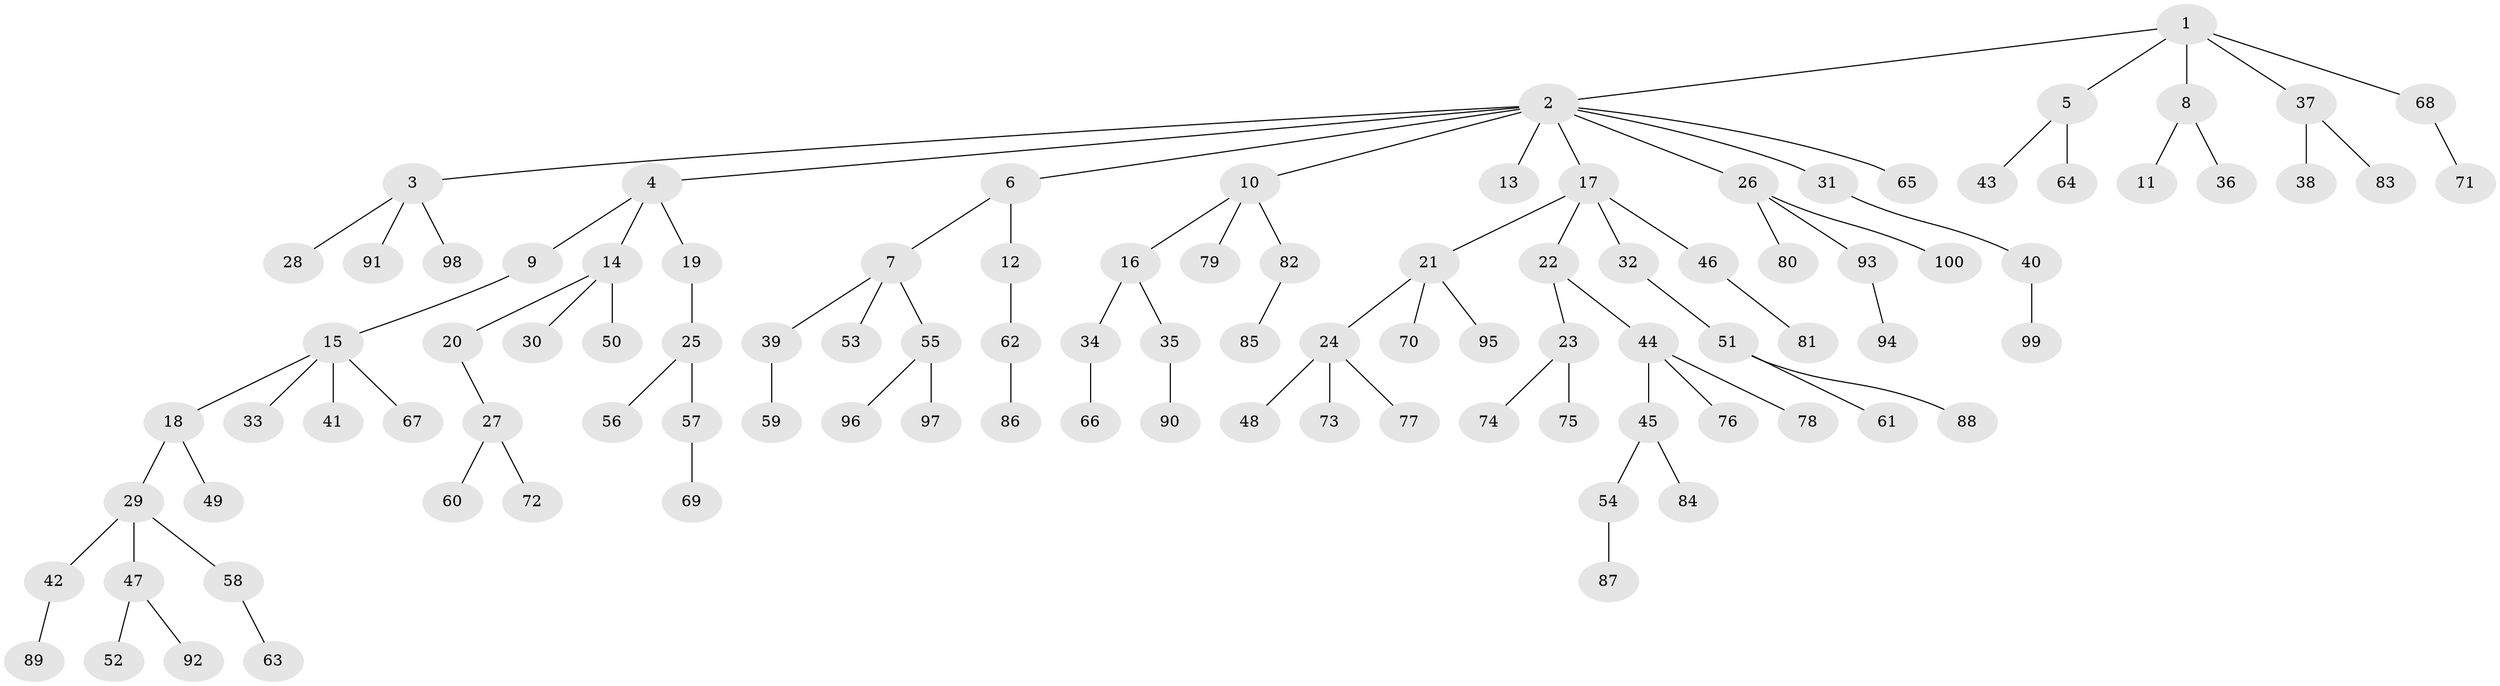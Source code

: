 // Generated by graph-tools (version 1.1) at 2025/11/02/21/25 10:11:10]
// undirected, 100 vertices, 99 edges
graph export_dot {
graph [start="1"]
  node [color=gray90,style=filled];
  1;
  2;
  3;
  4;
  5;
  6;
  7;
  8;
  9;
  10;
  11;
  12;
  13;
  14;
  15;
  16;
  17;
  18;
  19;
  20;
  21;
  22;
  23;
  24;
  25;
  26;
  27;
  28;
  29;
  30;
  31;
  32;
  33;
  34;
  35;
  36;
  37;
  38;
  39;
  40;
  41;
  42;
  43;
  44;
  45;
  46;
  47;
  48;
  49;
  50;
  51;
  52;
  53;
  54;
  55;
  56;
  57;
  58;
  59;
  60;
  61;
  62;
  63;
  64;
  65;
  66;
  67;
  68;
  69;
  70;
  71;
  72;
  73;
  74;
  75;
  76;
  77;
  78;
  79;
  80;
  81;
  82;
  83;
  84;
  85;
  86;
  87;
  88;
  89;
  90;
  91;
  92;
  93;
  94;
  95;
  96;
  97;
  98;
  99;
  100;
  1 -- 2;
  1 -- 5;
  1 -- 8;
  1 -- 37;
  1 -- 68;
  2 -- 3;
  2 -- 4;
  2 -- 6;
  2 -- 10;
  2 -- 13;
  2 -- 17;
  2 -- 26;
  2 -- 31;
  2 -- 65;
  3 -- 28;
  3 -- 91;
  3 -- 98;
  4 -- 9;
  4 -- 14;
  4 -- 19;
  5 -- 43;
  5 -- 64;
  6 -- 7;
  6 -- 12;
  7 -- 39;
  7 -- 53;
  7 -- 55;
  8 -- 11;
  8 -- 36;
  9 -- 15;
  10 -- 16;
  10 -- 79;
  10 -- 82;
  12 -- 62;
  14 -- 20;
  14 -- 30;
  14 -- 50;
  15 -- 18;
  15 -- 33;
  15 -- 41;
  15 -- 67;
  16 -- 34;
  16 -- 35;
  17 -- 21;
  17 -- 22;
  17 -- 32;
  17 -- 46;
  18 -- 29;
  18 -- 49;
  19 -- 25;
  20 -- 27;
  21 -- 24;
  21 -- 70;
  21 -- 95;
  22 -- 23;
  22 -- 44;
  23 -- 74;
  23 -- 75;
  24 -- 48;
  24 -- 73;
  24 -- 77;
  25 -- 56;
  25 -- 57;
  26 -- 80;
  26 -- 93;
  26 -- 100;
  27 -- 60;
  27 -- 72;
  29 -- 42;
  29 -- 47;
  29 -- 58;
  31 -- 40;
  32 -- 51;
  34 -- 66;
  35 -- 90;
  37 -- 38;
  37 -- 83;
  39 -- 59;
  40 -- 99;
  42 -- 89;
  44 -- 45;
  44 -- 76;
  44 -- 78;
  45 -- 54;
  45 -- 84;
  46 -- 81;
  47 -- 52;
  47 -- 92;
  51 -- 61;
  51 -- 88;
  54 -- 87;
  55 -- 96;
  55 -- 97;
  57 -- 69;
  58 -- 63;
  62 -- 86;
  68 -- 71;
  82 -- 85;
  93 -- 94;
}
